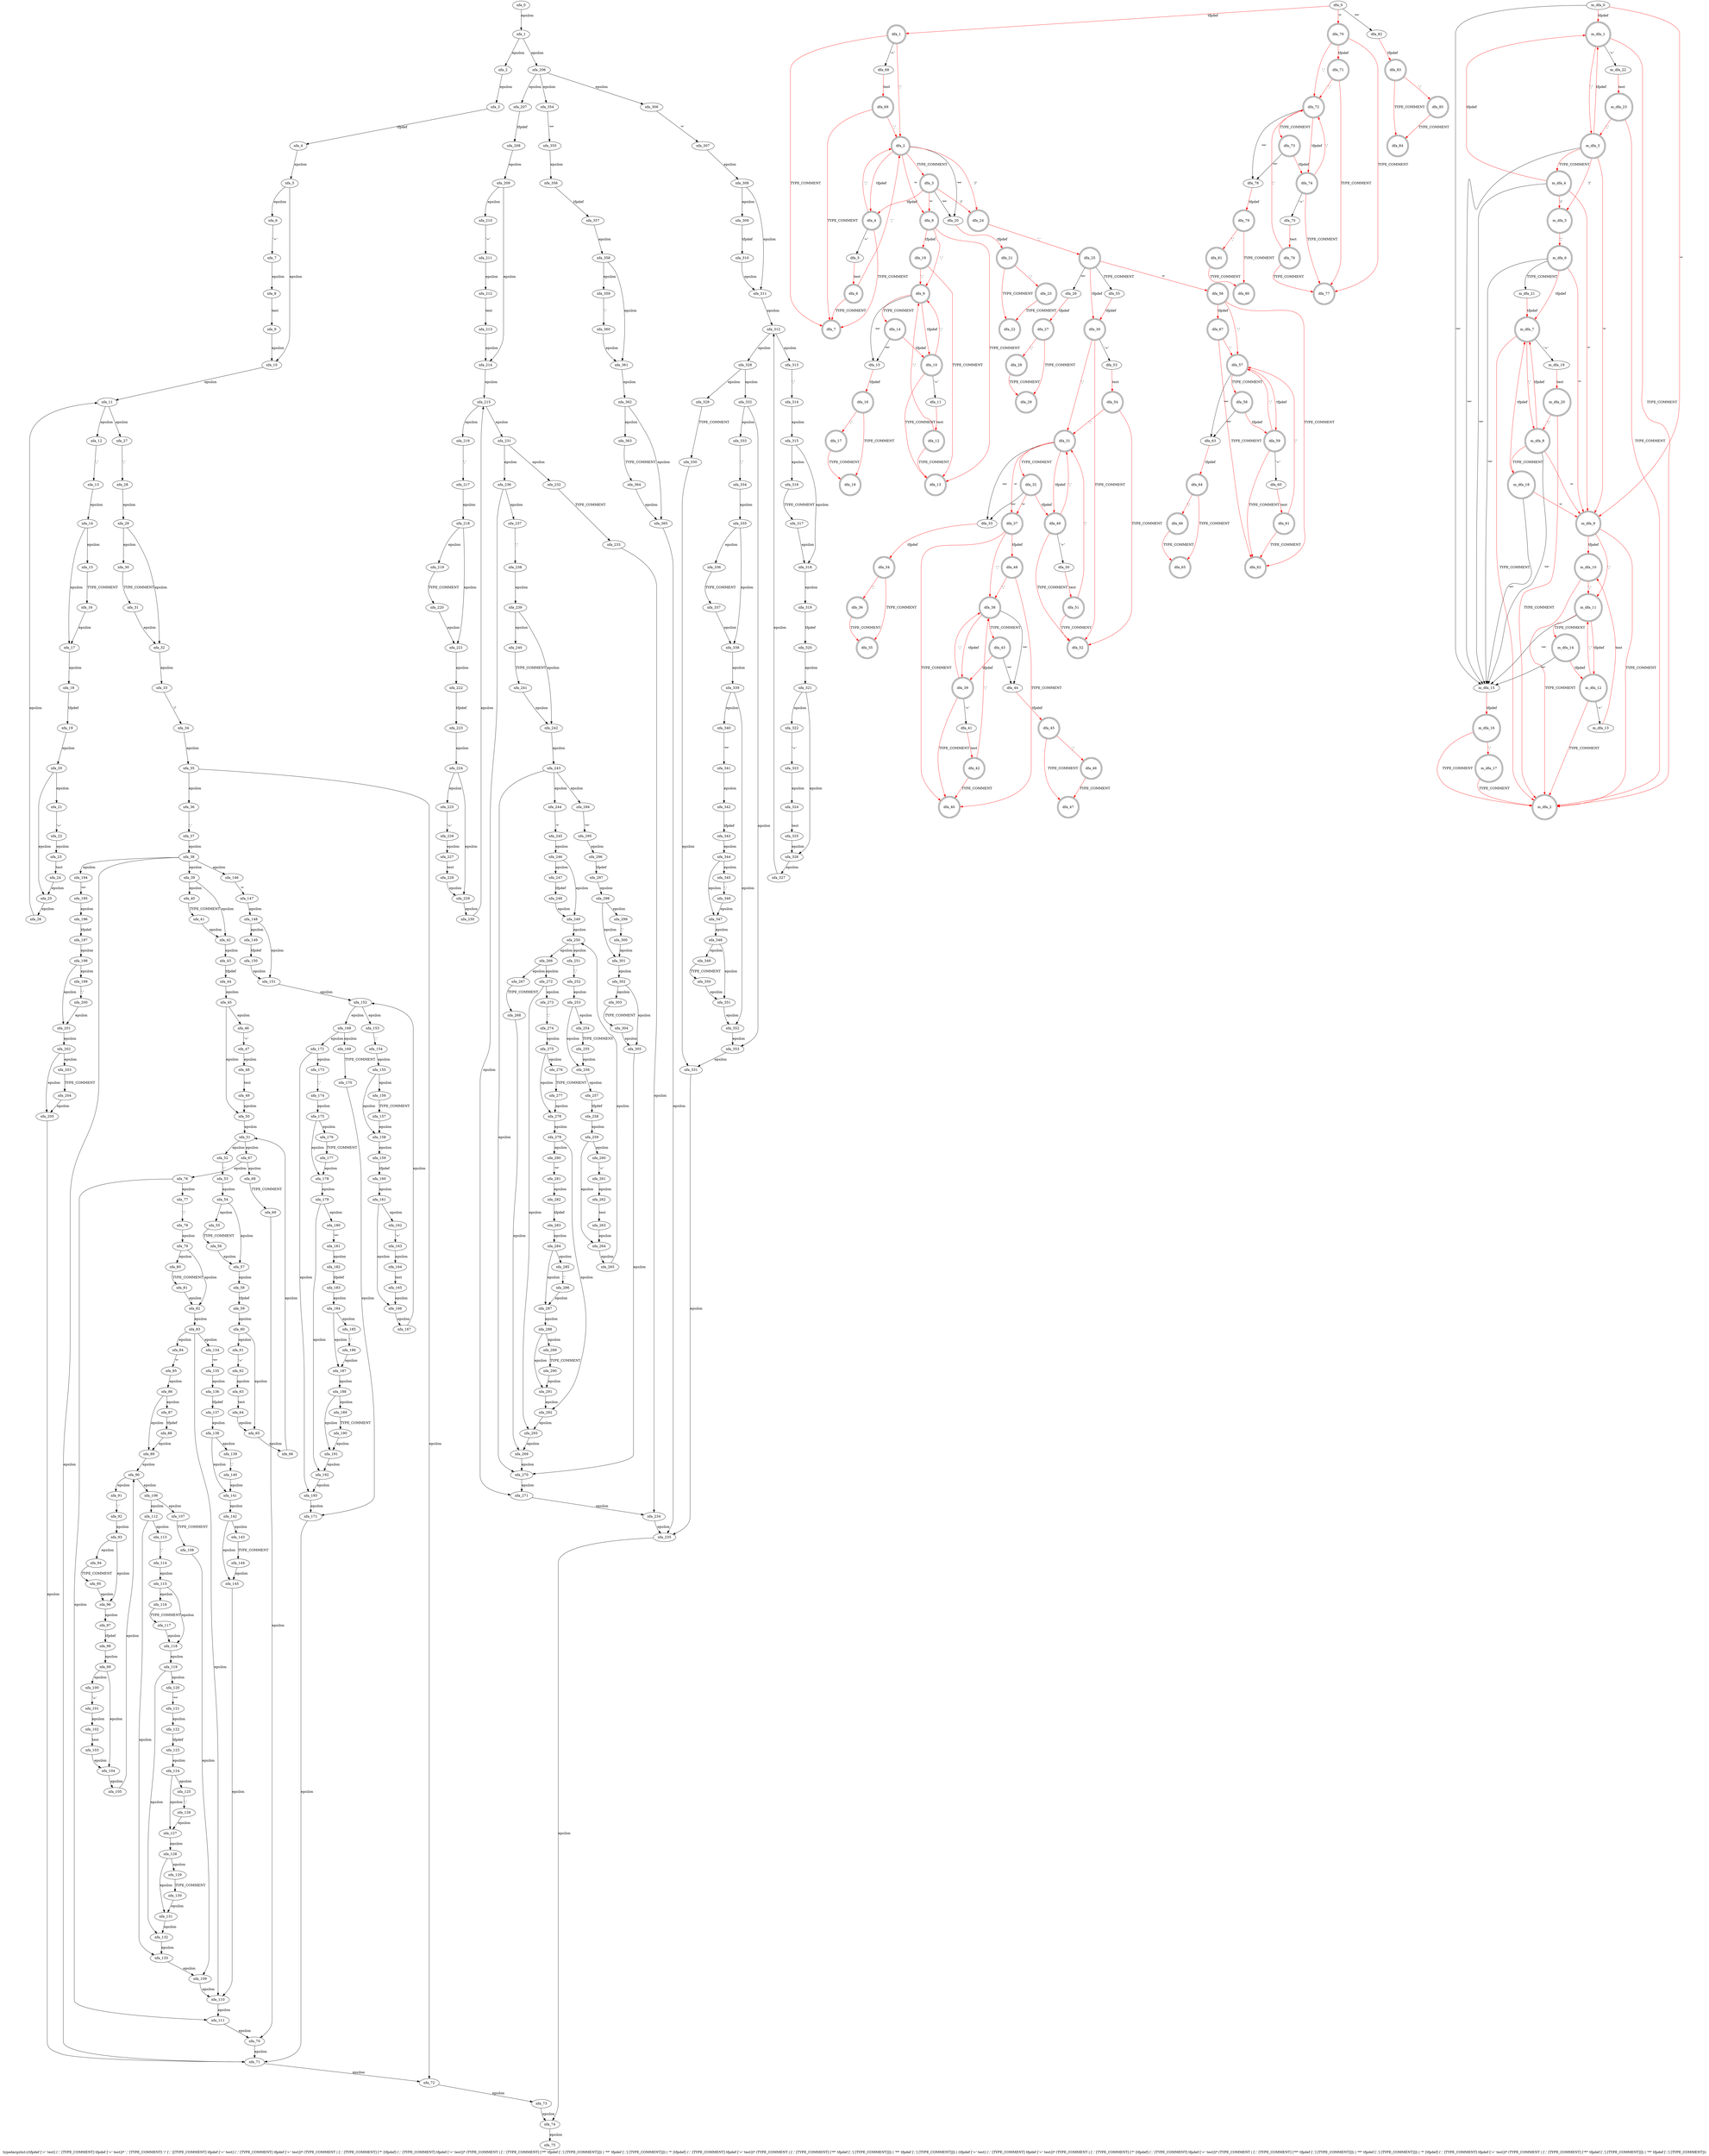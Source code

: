 digraph typedargslist {
 graph[label="typedargslist:((tfpdef ['=' test] (',' [TYPE_COMMENT] tfpdef ['=' test])* ',' [TYPE_COMMENT] '/' [',' [[TYPE_COMMENT] tfpdef ['=' test] (',' [TYPE_COMMENT] tfpdef ['=' test])* (TYPE_COMMENT | [',' [TYPE_COMMENT] ['*' [tfpdef] (',' [TYPE_COMMENT] tfpdef ['=' test])* (TYPE_COMMENT | [',' [TYPE_COMMENT] ['**' tfpdef [','] [TYPE_COMMENT]]]) | '**' tfpdef [','] [TYPE_COMMENT]]]) | '*' [tfpdef] (',' [TYPE_COMMENT] tfpdef ['=' test])* (TYPE_COMMENT | [',' [TYPE_COMMENT] ['**' tfpdef [','] [TYPE_COMMENT]]]) | '**' tfpdef [','] [TYPE_COMMENT]]]) | (tfpdef ['=' test] (',' [TYPE_COMMENT] tfpdef ['=' test])* (TYPE_COMMENT | [',' [TYPE_COMMENT] ['*' [tfpdef] (',' [TYPE_COMMENT] tfpdef ['=' test])* (TYPE_COMMENT | [',' [TYPE_COMMENT] ['**' tfpdef [','] [TYPE_COMMENT]]]) | '**' tfpdef [','] [TYPE_COMMENT]]]) | '*' [tfpdef] (',' [TYPE_COMMENT] tfpdef ['=' test])* (TYPE_COMMENT | [',' [TYPE_COMMENT] ['**' tfpdef [','] [TYPE_COMMENT]]]) | '**' tfpdef [','] [TYPE_COMMENT]))"]
 subgraph typedargslist_nfa {
  nfa_0->nfa_1[label="epsilon"]
  nfa_1->nfa_2[label="epsilon"]
  nfa_2->nfa_3[label="epsilon"]
  nfa_3->nfa_4[label="tfpdef"]
  nfa_4->nfa_5[label="epsilon"]
  nfa_5->nfa_6[label="epsilon"]
  nfa_6->nfa_7[label="'='"]
  nfa_7->nfa_8[label="epsilon"]
  nfa_8->nfa_9[label="test"]
  nfa_9->nfa_10[label="epsilon"]
  nfa_10->nfa_11[label="epsilon"]
  nfa_11->nfa_12[label="epsilon"]
  nfa_12->nfa_13[label="','"]
  nfa_13->nfa_14[label="epsilon"]
  nfa_14->nfa_15[label="epsilon"]
  nfa_15->nfa_16[label="TYPE_COMMENT"]
  nfa_16->nfa_17[label="epsilon"]
  nfa_17->nfa_18[label="epsilon"]
  nfa_18->nfa_19[label="tfpdef"]
  nfa_19->nfa_20[label="epsilon"]
  nfa_20->nfa_21[label="epsilon"]
  nfa_21->nfa_22[label="'='"]
  nfa_22->nfa_23[label="epsilon"]
  nfa_23->nfa_24[label="test"]
  nfa_24->nfa_25[label="epsilon"]
  nfa_25->nfa_26[label="epsilon"]
  nfa_26->nfa_11[label="epsilon"]
  nfa_20->nfa_25[label="epsilon"]
  nfa_14->nfa_17[label="epsilon"]
  nfa_11->nfa_27[label="epsilon"]
  nfa_27->nfa_28[label="','"]
  nfa_28->nfa_29[label="epsilon"]
  nfa_29->nfa_30[label="epsilon"]
  nfa_30->nfa_31[label="TYPE_COMMENT"]
  nfa_31->nfa_32[label="epsilon"]
  nfa_32->nfa_33[label="epsilon"]
  nfa_33->nfa_34[label="'/'"]
  nfa_34->nfa_35[label="epsilon"]
  nfa_35->nfa_36[label="epsilon"]
  nfa_36->nfa_37[label="','"]
  nfa_37->nfa_38[label="epsilon"]
  nfa_38->nfa_39[label="epsilon"]
  nfa_39->nfa_40[label="epsilon"]
  nfa_40->nfa_41[label="TYPE_COMMENT"]
  nfa_41->nfa_42[label="epsilon"]
  nfa_42->nfa_43[label="epsilon"]
  nfa_43->nfa_44[label="tfpdef"]
  nfa_44->nfa_45[label="epsilon"]
  nfa_45->nfa_46[label="epsilon"]
  nfa_46->nfa_47[label="'='"]
  nfa_47->nfa_48[label="epsilon"]
  nfa_48->nfa_49[label="test"]
  nfa_49->nfa_50[label="epsilon"]
  nfa_50->nfa_51[label="epsilon"]
  nfa_51->nfa_52[label="epsilon"]
  nfa_52->nfa_53[label="','"]
  nfa_53->nfa_54[label="epsilon"]
  nfa_54->nfa_55[label="epsilon"]
  nfa_55->nfa_56[label="TYPE_COMMENT"]
  nfa_56->nfa_57[label="epsilon"]
  nfa_57->nfa_58[label="epsilon"]
  nfa_58->nfa_59[label="tfpdef"]
  nfa_59->nfa_60[label="epsilon"]
  nfa_60->nfa_61[label="epsilon"]
  nfa_61->nfa_62[label="'='"]
  nfa_62->nfa_63[label="epsilon"]
  nfa_63->nfa_64[label="test"]
  nfa_64->nfa_65[label="epsilon"]
  nfa_65->nfa_66[label="epsilon"]
  nfa_66->nfa_51[label="epsilon"]
  nfa_60->nfa_65[label="epsilon"]
  nfa_54->nfa_57[label="epsilon"]
  nfa_51->nfa_67[label="epsilon"]
  nfa_67->nfa_68[label="epsilon"]
  nfa_68->nfa_69[label="TYPE_COMMENT"]
  nfa_69->nfa_70[label="epsilon"]
  nfa_70->nfa_71[label="epsilon"]
  nfa_71->nfa_72[label="epsilon"]
  nfa_72->nfa_73[label="epsilon"]
  nfa_73->nfa_74[label="epsilon"]
  nfa_74->nfa_75[label="epsilon"]
  nfa_67->nfa_76[label="epsilon"]
  nfa_76->nfa_77[label="epsilon"]
  nfa_77->nfa_78[label="','"]
  nfa_78->nfa_79[label="epsilon"]
  nfa_79->nfa_80[label="epsilon"]
  nfa_80->nfa_81[label="TYPE_COMMENT"]
  nfa_81->nfa_82[label="epsilon"]
  nfa_82->nfa_83[label="epsilon"]
  nfa_83->nfa_84[label="epsilon"]
  nfa_84->nfa_85[label="'*'"]
  nfa_85->nfa_86[label="epsilon"]
  nfa_86->nfa_87[label="epsilon"]
  nfa_87->nfa_88[label="tfpdef"]
  nfa_88->nfa_89[label="epsilon"]
  nfa_89->nfa_90[label="epsilon"]
  nfa_90->nfa_91[label="epsilon"]
  nfa_91->nfa_92[label="','"]
  nfa_92->nfa_93[label="epsilon"]
  nfa_93->nfa_94[label="epsilon"]
  nfa_94->nfa_95[label="TYPE_COMMENT"]
  nfa_95->nfa_96[label="epsilon"]
  nfa_96->nfa_97[label="epsilon"]
  nfa_97->nfa_98[label="tfpdef"]
  nfa_98->nfa_99[label="epsilon"]
  nfa_99->nfa_100[label="epsilon"]
  nfa_100->nfa_101[label="'='"]
  nfa_101->nfa_102[label="epsilon"]
  nfa_102->nfa_103[label="test"]
  nfa_103->nfa_104[label="epsilon"]
  nfa_104->nfa_105[label="epsilon"]
  nfa_105->nfa_90[label="epsilon"]
  nfa_99->nfa_104[label="epsilon"]
  nfa_93->nfa_96[label="epsilon"]
  nfa_90->nfa_106[label="epsilon"]
  nfa_106->nfa_107[label="epsilon"]
  nfa_107->nfa_108[label="TYPE_COMMENT"]
  nfa_108->nfa_109[label="epsilon"]
  nfa_109->nfa_110[label="epsilon"]
  nfa_110->nfa_111[label="epsilon"]
  nfa_111->nfa_70[label="epsilon"]
  nfa_106->nfa_112[label="epsilon"]
  nfa_112->nfa_113[label="epsilon"]
  nfa_113->nfa_114[label="','"]
  nfa_114->nfa_115[label="epsilon"]
  nfa_115->nfa_116[label="epsilon"]
  nfa_116->nfa_117[label="TYPE_COMMENT"]
  nfa_117->nfa_118[label="epsilon"]
  nfa_118->nfa_119[label="epsilon"]
  nfa_119->nfa_120[label="epsilon"]
  nfa_120->nfa_121[label="'**'"]
  nfa_121->nfa_122[label="epsilon"]
  nfa_122->nfa_123[label="tfpdef"]
  nfa_123->nfa_124[label="epsilon"]
  nfa_124->nfa_125[label="epsilon"]
  nfa_125->nfa_126[label="','"]
  nfa_126->nfa_127[label="epsilon"]
  nfa_127->nfa_128[label="epsilon"]
  nfa_128->nfa_129[label="epsilon"]
  nfa_129->nfa_130[label="TYPE_COMMENT"]
  nfa_130->nfa_131[label="epsilon"]
  nfa_131->nfa_132[label="epsilon"]
  nfa_132->nfa_133[label="epsilon"]
  nfa_133->nfa_109[label="epsilon"]
  nfa_128->nfa_131[label="epsilon"]
  nfa_124->nfa_127[label="epsilon"]
  nfa_119->nfa_132[label="epsilon"]
  nfa_115->nfa_118[label="epsilon"]
  nfa_112->nfa_133[label="epsilon"]
  nfa_86->nfa_89[label="epsilon"]
  nfa_83->nfa_134[label="epsilon"]
  nfa_134->nfa_135[label="'**'"]
  nfa_135->nfa_136[label="epsilon"]
  nfa_136->nfa_137[label="tfpdef"]
  nfa_137->nfa_138[label="epsilon"]
  nfa_138->nfa_139[label="epsilon"]
  nfa_139->nfa_140[label="','"]
  nfa_140->nfa_141[label="epsilon"]
  nfa_141->nfa_142[label="epsilon"]
  nfa_142->nfa_143[label="epsilon"]
  nfa_143->nfa_144[label="TYPE_COMMENT"]
  nfa_144->nfa_145[label="epsilon"]
  nfa_145->nfa_110[label="epsilon"]
  nfa_142->nfa_145[label="epsilon"]
  nfa_138->nfa_141[label="epsilon"]
  nfa_83->nfa_110[label="epsilon"]
  nfa_79->nfa_82[label="epsilon"]
  nfa_76->nfa_111[label="epsilon"]
  nfa_45->nfa_50[label="epsilon"]
  nfa_39->nfa_42[label="epsilon"]
  nfa_38->nfa_146[label="epsilon"]
  nfa_146->nfa_147[label="'*'"]
  nfa_147->nfa_148[label="epsilon"]
  nfa_148->nfa_149[label="epsilon"]
  nfa_149->nfa_150[label="tfpdef"]
  nfa_150->nfa_151[label="epsilon"]
  nfa_151->nfa_152[label="epsilon"]
  nfa_152->nfa_153[label="epsilon"]
  nfa_153->nfa_154[label="','"]
  nfa_154->nfa_155[label="epsilon"]
  nfa_155->nfa_156[label="epsilon"]
  nfa_156->nfa_157[label="TYPE_COMMENT"]
  nfa_157->nfa_158[label="epsilon"]
  nfa_158->nfa_159[label="epsilon"]
  nfa_159->nfa_160[label="tfpdef"]
  nfa_160->nfa_161[label="epsilon"]
  nfa_161->nfa_162[label="epsilon"]
  nfa_162->nfa_163[label="'='"]
  nfa_163->nfa_164[label="epsilon"]
  nfa_164->nfa_165[label="test"]
  nfa_165->nfa_166[label="epsilon"]
  nfa_166->nfa_167[label="epsilon"]
  nfa_167->nfa_152[label="epsilon"]
  nfa_161->nfa_166[label="epsilon"]
  nfa_155->nfa_158[label="epsilon"]
  nfa_152->nfa_168[label="epsilon"]
  nfa_168->nfa_169[label="epsilon"]
  nfa_169->nfa_170[label="TYPE_COMMENT"]
  nfa_170->nfa_171[label="epsilon"]
  nfa_171->nfa_71[label="epsilon"]
  nfa_168->nfa_172[label="epsilon"]
  nfa_172->nfa_173[label="epsilon"]
  nfa_173->nfa_174[label="','"]
  nfa_174->nfa_175[label="epsilon"]
  nfa_175->nfa_176[label="epsilon"]
  nfa_176->nfa_177[label="TYPE_COMMENT"]
  nfa_177->nfa_178[label="epsilon"]
  nfa_178->nfa_179[label="epsilon"]
  nfa_179->nfa_180[label="epsilon"]
  nfa_180->nfa_181[label="'**'"]
  nfa_181->nfa_182[label="epsilon"]
  nfa_182->nfa_183[label="tfpdef"]
  nfa_183->nfa_184[label="epsilon"]
  nfa_184->nfa_185[label="epsilon"]
  nfa_185->nfa_186[label="','"]
  nfa_186->nfa_187[label="epsilon"]
  nfa_187->nfa_188[label="epsilon"]
  nfa_188->nfa_189[label="epsilon"]
  nfa_189->nfa_190[label="TYPE_COMMENT"]
  nfa_190->nfa_191[label="epsilon"]
  nfa_191->nfa_192[label="epsilon"]
  nfa_192->nfa_193[label="epsilon"]
  nfa_193->nfa_171[label="epsilon"]
  nfa_188->nfa_191[label="epsilon"]
  nfa_184->nfa_187[label="epsilon"]
  nfa_179->nfa_192[label="epsilon"]
  nfa_175->nfa_178[label="epsilon"]
  nfa_172->nfa_193[label="epsilon"]
  nfa_148->nfa_151[label="epsilon"]
  nfa_38->nfa_194[label="epsilon"]
  nfa_194->nfa_195[label="'**'"]
  nfa_195->nfa_196[label="epsilon"]
  nfa_196->nfa_197[label="tfpdef"]
  nfa_197->nfa_198[label="epsilon"]
  nfa_198->nfa_199[label="epsilon"]
  nfa_199->nfa_200[label="','"]
  nfa_200->nfa_201[label="epsilon"]
  nfa_201->nfa_202[label="epsilon"]
  nfa_202->nfa_203[label="epsilon"]
  nfa_203->nfa_204[label="TYPE_COMMENT"]
  nfa_204->nfa_205[label="epsilon"]
  nfa_205->nfa_71[label="epsilon"]
  nfa_202->nfa_205[label="epsilon"]
  nfa_198->nfa_201[label="epsilon"]
  nfa_38->nfa_71[label="epsilon"]
  nfa_35->nfa_72[label="epsilon"]
  nfa_29->nfa_32[label="epsilon"]
  nfa_5->nfa_10[label="epsilon"]
  nfa_1->nfa_206[label="epsilon"]
  nfa_206->nfa_207[label="epsilon"]
  nfa_207->nfa_208[label="tfpdef"]
  nfa_208->nfa_209[label="epsilon"]
  nfa_209->nfa_210[label="epsilon"]
  nfa_210->nfa_211[label="'='"]
  nfa_211->nfa_212[label="epsilon"]
  nfa_212->nfa_213[label="test"]
  nfa_213->nfa_214[label="epsilon"]
  nfa_214->nfa_215[label="epsilon"]
  nfa_215->nfa_216[label="epsilon"]
  nfa_216->nfa_217[label="','"]
  nfa_217->nfa_218[label="epsilon"]
  nfa_218->nfa_219[label="epsilon"]
  nfa_219->nfa_220[label="TYPE_COMMENT"]
  nfa_220->nfa_221[label="epsilon"]
  nfa_221->nfa_222[label="epsilon"]
  nfa_222->nfa_223[label="tfpdef"]
  nfa_223->nfa_224[label="epsilon"]
  nfa_224->nfa_225[label="epsilon"]
  nfa_225->nfa_226[label="'='"]
  nfa_226->nfa_227[label="epsilon"]
  nfa_227->nfa_228[label="test"]
  nfa_228->nfa_229[label="epsilon"]
  nfa_229->nfa_230[label="epsilon"]
  nfa_230->nfa_215[label="epsilon"]
  nfa_224->nfa_229[label="epsilon"]
  nfa_218->nfa_221[label="epsilon"]
  nfa_215->nfa_231[label="epsilon"]
  nfa_231->nfa_232[label="epsilon"]
  nfa_232->nfa_233[label="TYPE_COMMENT"]
  nfa_233->nfa_234[label="epsilon"]
  nfa_234->nfa_235[label="epsilon"]
  nfa_235->nfa_74[label="epsilon"]
  nfa_231->nfa_236[label="epsilon"]
  nfa_236->nfa_237[label="epsilon"]
  nfa_237->nfa_238[label="','"]
  nfa_238->nfa_239[label="epsilon"]
  nfa_239->nfa_240[label="epsilon"]
  nfa_240->nfa_241[label="TYPE_COMMENT"]
  nfa_241->nfa_242[label="epsilon"]
  nfa_242->nfa_243[label="epsilon"]
  nfa_243->nfa_244[label="epsilon"]
  nfa_244->nfa_245[label="'*'"]
  nfa_245->nfa_246[label="epsilon"]
  nfa_246->nfa_247[label="epsilon"]
  nfa_247->nfa_248[label="tfpdef"]
  nfa_248->nfa_249[label="epsilon"]
  nfa_249->nfa_250[label="epsilon"]
  nfa_250->nfa_251[label="epsilon"]
  nfa_251->nfa_252[label="','"]
  nfa_252->nfa_253[label="epsilon"]
  nfa_253->nfa_254[label="epsilon"]
  nfa_254->nfa_255[label="TYPE_COMMENT"]
  nfa_255->nfa_256[label="epsilon"]
  nfa_256->nfa_257[label="epsilon"]
  nfa_257->nfa_258[label="tfpdef"]
  nfa_258->nfa_259[label="epsilon"]
  nfa_259->nfa_260[label="epsilon"]
  nfa_260->nfa_261[label="'='"]
  nfa_261->nfa_262[label="epsilon"]
  nfa_262->nfa_263[label="test"]
  nfa_263->nfa_264[label="epsilon"]
  nfa_264->nfa_265[label="epsilon"]
  nfa_265->nfa_250[label="epsilon"]
  nfa_259->nfa_264[label="epsilon"]
  nfa_253->nfa_256[label="epsilon"]
  nfa_250->nfa_266[label="epsilon"]
  nfa_266->nfa_267[label="epsilon"]
  nfa_267->nfa_268[label="TYPE_COMMENT"]
  nfa_268->nfa_269[label="epsilon"]
  nfa_269->nfa_270[label="epsilon"]
  nfa_270->nfa_271[label="epsilon"]
  nfa_271->nfa_234[label="epsilon"]
  nfa_266->nfa_272[label="epsilon"]
  nfa_272->nfa_273[label="epsilon"]
  nfa_273->nfa_274[label="','"]
  nfa_274->nfa_275[label="epsilon"]
  nfa_275->nfa_276[label="epsilon"]
  nfa_276->nfa_277[label="TYPE_COMMENT"]
  nfa_277->nfa_278[label="epsilon"]
  nfa_278->nfa_279[label="epsilon"]
  nfa_279->nfa_280[label="epsilon"]
  nfa_280->nfa_281[label="'**'"]
  nfa_281->nfa_282[label="epsilon"]
  nfa_282->nfa_283[label="tfpdef"]
  nfa_283->nfa_284[label="epsilon"]
  nfa_284->nfa_285[label="epsilon"]
  nfa_285->nfa_286[label="','"]
  nfa_286->nfa_287[label="epsilon"]
  nfa_287->nfa_288[label="epsilon"]
  nfa_288->nfa_289[label="epsilon"]
  nfa_289->nfa_290[label="TYPE_COMMENT"]
  nfa_290->nfa_291[label="epsilon"]
  nfa_291->nfa_292[label="epsilon"]
  nfa_292->nfa_293[label="epsilon"]
  nfa_293->nfa_269[label="epsilon"]
  nfa_288->nfa_291[label="epsilon"]
  nfa_284->nfa_287[label="epsilon"]
  nfa_279->nfa_292[label="epsilon"]
  nfa_275->nfa_278[label="epsilon"]
  nfa_272->nfa_293[label="epsilon"]
  nfa_246->nfa_249[label="epsilon"]
  nfa_243->nfa_294[label="epsilon"]
  nfa_294->nfa_295[label="'**'"]
  nfa_295->nfa_296[label="epsilon"]
  nfa_296->nfa_297[label="tfpdef"]
  nfa_297->nfa_298[label="epsilon"]
  nfa_298->nfa_299[label="epsilon"]
  nfa_299->nfa_300[label="','"]
  nfa_300->nfa_301[label="epsilon"]
  nfa_301->nfa_302[label="epsilon"]
  nfa_302->nfa_303[label="epsilon"]
  nfa_303->nfa_304[label="TYPE_COMMENT"]
  nfa_304->nfa_305[label="epsilon"]
  nfa_305->nfa_270[label="epsilon"]
  nfa_302->nfa_305[label="epsilon"]
  nfa_298->nfa_301[label="epsilon"]
  nfa_243->nfa_270[label="epsilon"]
  nfa_239->nfa_242[label="epsilon"]
  nfa_236->nfa_271[label="epsilon"]
  nfa_209->nfa_214[label="epsilon"]
  nfa_206->nfa_306[label="epsilon"]
  nfa_306->nfa_307[label="'*'"]
  nfa_307->nfa_308[label="epsilon"]
  nfa_308->nfa_309[label="epsilon"]
  nfa_309->nfa_310[label="tfpdef"]
  nfa_310->nfa_311[label="epsilon"]
  nfa_311->nfa_312[label="epsilon"]
  nfa_312->nfa_313[label="epsilon"]
  nfa_313->nfa_314[label="','"]
  nfa_314->nfa_315[label="epsilon"]
  nfa_315->nfa_316[label="epsilon"]
  nfa_316->nfa_317[label="TYPE_COMMENT"]
  nfa_317->nfa_318[label="epsilon"]
  nfa_318->nfa_319[label="epsilon"]
  nfa_319->nfa_320[label="tfpdef"]
  nfa_320->nfa_321[label="epsilon"]
  nfa_321->nfa_322[label="epsilon"]
  nfa_322->nfa_323[label="'='"]
  nfa_323->nfa_324[label="epsilon"]
  nfa_324->nfa_325[label="test"]
  nfa_325->nfa_326[label="epsilon"]
  nfa_326->nfa_327[label="epsilon"]
  nfa_327->nfa_312[label="epsilon"]
  nfa_321->nfa_326[label="epsilon"]
  nfa_315->nfa_318[label="epsilon"]
  nfa_312->nfa_328[label="epsilon"]
  nfa_328->nfa_329[label="epsilon"]
  nfa_329->nfa_330[label="TYPE_COMMENT"]
  nfa_330->nfa_331[label="epsilon"]
  nfa_331->nfa_235[label="epsilon"]
  nfa_328->nfa_332[label="epsilon"]
  nfa_332->nfa_333[label="epsilon"]
  nfa_333->nfa_334[label="','"]
  nfa_334->nfa_335[label="epsilon"]
  nfa_335->nfa_336[label="epsilon"]
  nfa_336->nfa_337[label="TYPE_COMMENT"]
  nfa_337->nfa_338[label="epsilon"]
  nfa_338->nfa_339[label="epsilon"]
  nfa_339->nfa_340[label="epsilon"]
  nfa_340->nfa_341[label="'**'"]
  nfa_341->nfa_342[label="epsilon"]
  nfa_342->nfa_343[label="tfpdef"]
  nfa_343->nfa_344[label="epsilon"]
  nfa_344->nfa_345[label="epsilon"]
  nfa_345->nfa_346[label="','"]
  nfa_346->nfa_347[label="epsilon"]
  nfa_347->nfa_348[label="epsilon"]
  nfa_348->nfa_349[label="epsilon"]
  nfa_349->nfa_350[label="TYPE_COMMENT"]
  nfa_350->nfa_351[label="epsilon"]
  nfa_351->nfa_352[label="epsilon"]
  nfa_352->nfa_353[label="epsilon"]
  nfa_353->nfa_331[label="epsilon"]
  nfa_348->nfa_351[label="epsilon"]
  nfa_344->nfa_347[label="epsilon"]
  nfa_339->nfa_352[label="epsilon"]
  nfa_335->nfa_338[label="epsilon"]
  nfa_332->nfa_353[label="epsilon"]
  nfa_308->nfa_311[label="epsilon"]
  nfa_206->nfa_354[label="epsilon"]
  nfa_354->nfa_355[label="'**'"]
  nfa_355->nfa_356[label="epsilon"]
  nfa_356->nfa_357[label="tfpdef"]
  nfa_357->nfa_358[label="epsilon"]
  nfa_358->nfa_359[label="epsilon"]
  nfa_359->nfa_360[label="','"]
  nfa_360->nfa_361[label="epsilon"]
  nfa_361->nfa_362[label="epsilon"]
  nfa_362->nfa_363[label="epsilon"]
  nfa_363->nfa_364[label="TYPE_COMMENT"]
  nfa_364->nfa_365[label="epsilon"]
  nfa_365->nfa_235[label="epsilon"]
  nfa_362->nfa_365[label="epsilon"]
  nfa_358->nfa_361[label="epsilon"]
  }
 subgraph typedargslist_dfa {
  dfa_0->dfa_1[label="tfpdef",color=red]
  dfa_1->dfa_2[label="','",color=red]
  dfa_2->dfa_3[label="TYPE_COMMENT",color=red]
  dfa_3->dfa_4[label="tfpdef",color=red]
  dfa_4->dfa_5[label="'='"]
  dfa_5->dfa_6[label="test",color=red]
  dfa_6->dfa_2[label="','",color=red]
  dfa_6->dfa_7[label="TYPE_COMMENT",color=red]
  dfa_4->dfa_2[label="','",color=red]
  dfa_4->dfa_7[label="TYPE_COMMENT",color=red]
  dfa_3->dfa_8[label="'*'",color=red]
  dfa_8->dfa_9[label="','",color=red]
  dfa_9->dfa_10[label="tfpdef",color=red]
  dfa_10->dfa_9[label="','",color=red]
  dfa_10->dfa_11[label="'='"]
  dfa_11->dfa_12[label="test",color=red]
  dfa_12->dfa_9[label="','",color=red]
  dfa_12->dfa_13[label="TYPE_COMMENT",color=red]
  dfa_10->dfa_13[label="TYPE_COMMENT",color=red]
  dfa_9->dfa_14[label="TYPE_COMMENT",color=red]
  dfa_14->dfa_10[label="tfpdef",color=red]
  dfa_14->dfa_15[label="'**'"]
  dfa_15->dfa_16[label="tfpdef",color=red]
  dfa_16->dfa_17[label="','",color=red]
  dfa_17->dfa_18[label="TYPE_COMMENT",color=red]
  dfa_16->dfa_18[label="TYPE_COMMENT",color=red]
  dfa_9->dfa_15[label="'**'"]
  dfa_8->dfa_19[label="tfpdef",color=red]
  dfa_19->dfa_9[label="','",color=red]
  dfa_19->dfa_13[label="TYPE_COMMENT",color=red]
  dfa_8->dfa_13[label="TYPE_COMMENT",color=red]
  dfa_3->dfa_20[label="'**'"]
  dfa_20->dfa_21[label="tfpdef",color=red]
  dfa_21->dfa_22[label="TYPE_COMMENT",color=red]
  dfa_21->dfa_23[label="','",color=red]
  dfa_23->dfa_22[label="TYPE_COMMENT",color=red]
  dfa_3->dfa_24[label="'/'",color=red]
  dfa_24->dfa_25[label="','",color=red]
  dfa_25->dfa_26[label="'**'"]
  dfa_26->dfa_27[label="tfpdef",color=red]
  dfa_27->dfa_28[label="','",color=red]
  dfa_28->dfa_29[label="TYPE_COMMENT",color=red]
  dfa_27->dfa_29[label="TYPE_COMMENT",color=red]
  dfa_25->dfa_30[label="tfpdef",color=red]
  dfa_30->dfa_31[label="','",color=red]
  dfa_31->dfa_32[label="TYPE_COMMENT",color=red]
  dfa_32->dfa_33[label="'**'"]
  dfa_33->dfa_34[label="tfpdef",color=red]
  dfa_34->dfa_35[label="TYPE_COMMENT",color=red]
  dfa_34->dfa_36[label="','",color=red]
  dfa_36->dfa_35[label="TYPE_COMMENT",color=red]
  dfa_32->dfa_37[label="'*'",color=red]
  dfa_37->dfa_38[label="','",color=red]
  dfa_38->dfa_39[label="tfpdef",color=red]
  dfa_39->dfa_38[label="','",color=red]
  dfa_39->dfa_40[label="TYPE_COMMENT",color=red]
  dfa_39->dfa_41[label="'='"]
  dfa_41->dfa_42[label="test",color=red]
  dfa_42->dfa_38[label="','",color=red]
  dfa_42->dfa_40[label="TYPE_COMMENT",color=red]
  dfa_38->dfa_43[label="TYPE_COMMENT",color=red]
  dfa_43->dfa_44[label="'**'"]
  dfa_44->dfa_45[label="tfpdef",color=red]
  dfa_45->dfa_46[label="','",color=red]
  dfa_46->dfa_47[label="TYPE_COMMENT",color=red]
  dfa_45->dfa_47[label="TYPE_COMMENT",color=red]
  dfa_43->dfa_39[label="tfpdef",color=red]
  dfa_38->dfa_44[label="'**'"]
  dfa_37->dfa_40[label="TYPE_COMMENT",color=red]
  dfa_37->dfa_48[label="tfpdef",color=red]
  dfa_48->dfa_38[label="','",color=red]
  dfa_48->dfa_40[label="TYPE_COMMENT",color=red]
  dfa_32->dfa_49[label="tfpdef",color=red]
  dfa_49->dfa_31[label="','",color=red]
  dfa_49->dfa_50[label="'='"]
  dfa_50->dfa_51[label="test",color=red]
  dfa_51->dfa_31[label="','",color=red]
  dfa_51->dfa_52[label="TYPE_COMMENT",color=red]
  dfa_49->dfa_52[label="TYPE_COMMENT",color=red]
  dfa_31->dfa_33[label="'**'"]
  dfa_31->dfa_49[label="tfpdef",color=red]
  dfa_31->dfa_37[label="'*'",color=red]
  dfa_30->dfa_53[label="'='"]
  dfa_53->dfa_54[label="test",color=red]
  dfa_54->dfa_31[label="','",color=red]
  dfa_54->dfa_52[label="TYPE_COMMENT",color=red]
  dfa_30->dfa_52[label="TYPE_COMMENT",color=red]
  dfa_25->dfa_55[label="TYPE_COMMENT"]
  dfa_55->dfa_30[label="tfpdef",color=red]
  dfa_25->dfa_56[label="'*'",color=red]
  dfa_56->dfa_57[label="','",color=red]
  dfa_57->dfa_58[label="TYPE_COMMENT",color=red]
  dfa_58->dfa_59[label="tfpdef",color=red]
  dfa_59->dfa_57[label="','",color=red]
  dfa_59->dfa_60[label="'='"]
  dfa_60->dfa_61[label="test",color=red]
  dfa_61->dfa_57[label="','",color=red]
  dfa_61->dfa_62[label="TYPE_COMMENT",color=red]
  dfa_59->dfa_62[label="TYPE_COMMENT",color=red]
  dfa_58->dfa_63[label="'**'"]
  dfa_63->dfa_64[label="tfpdef",color=red]
  dfa_64->dfa_65[label="TYPE_COMMENT",color=red]
  dfa_64->dfa_66[label="','",color=red]
  dfa_66->dfa_65[label="TYPE_COMMENT",color=red]
  dfa_57->dfa_63[label="'**'"]
  dfa_57->dfa_59[label="tfpdef",color=red]
  dfa_56->dfa_62[label="TYPE_COMMENT",color=red]
  dfa_56->dfa_67[label="tfpdef",color=red]
  dfa_67->dfa_57[label="','",color=red]
  dfa_67->dfa_62[label="TYPE_COMMENT",color=red]
  dfa_2->dfa_4[label="tfpdef",color=red]
  dfa_2->dfa_8[label="'*'",color=red]
  dfa_2->dfa_20[label="'**'"]
  dfa_2->dfa_24[label="'/'",color=red]
  dfa_1->dfa_7[label="TYPE_COMMENT",color=red]
  dfa_1->dfa_68[label="'='"]
  dfa_68->dfa_69[label="test",color=red]
  dfa_69->dfa_2[label="','",color=red]
  dfa_69->dfa_7[label="TYPE_COMMENT",color=red]
  dfa_0->dfa_70[label="'*'",color=red]
  dfa_70->dfa_71[label="tfpdef",color=red]
  dfa_71->dfa_72[label="','",color=red]
  dfa_72->dfa_73[label="TYPE_COMMENT",color=red]
  dfa_73->dfa_74[label="tfpdef",color=red]
  dfa_74->dfa_75[label="'='"]
  dfa_75->dfa_76[label="test",color=red]
  dfa_76->dfa_72[label="','",color=red]
  dfa_76->dfa_77[label="TYPE_COMMENT",color=red]
  dfa_74->dfa_72[label="','",color=red]
  dfa_74->dfa_77[label="TYPE_COMMENT",color=red]
  dfa_73->dfa_78[label="'**'"]
  dfa_78->dfa_79[label="tfpdef",color=red]
  dfa_79->dfa_80[label="TYPE_COMMENT",color=red]
  dfa_79->dfa_81[label="','",color=red]
  dfa_81->dfa_80[label="TYPE_COMMENT",color=red]
  dfa_72->dfa_78[label="'**'"]
  dfa_72->dfa_74[label="tfpdef",color=red]
  dfa_71->dfa_77[label="TYPE_COMMENT",color=red]
  dfa_70->dfa_72[label="','",color=red]
  dfa_70->dfa_77[label="TYPE_COMMENT",color=red]
  dfa_0->dfa_82[label="'**'"]
  dfa_82->dfa_83[label="tfpdef",color=red]
  dfa_83->dfa_84[label="TYPE_COMMENT",color=red]
  dfa_83->dfa_85[label="','",color=red]
  dfa_85->dfa_84[label="TYPE_COMMENT",color=red]
  dfa_1[shape=doublecircle]
  dfa_2[shape=doublecircle]
  dfa_3[shape=doublecircle]
  dfa_4[shape=doublecircle]
  dfa_6[shape=doublecircle]
  dfa_7[shape=doublecircle]
  dfa_8[shape=doublecircle]
  dfa_9[shape=doublecircle]
  dfa_10[shape=doublecircle]
  dfa_12[shape=doublecircle]
  dfa_13[shape=doublecircle]
  dfa_14[shape=doublecircle]
  dfa_16[shape=doublecircle]
  dfa_17[shape=doublecircle]
  dfa_18[shape=doublecircle]
  dfa_19[shape=doublecircle]
  dfa_21[shape=doublecircle]
  dfa_22[shape=doublecircle]
  dfa_23[shape=doublecircle]
  dfa_24[shape=doublecircle]
  dfa_25[shape=doublecircle]
  dfa_27[shape=doublecircle]
  dfa_28[shape=doublecircle]
  dfa_29[shape=doublecircle]
  dfa_30[shape=doublecircle]
  dfa_31[shape=doublecircle]
  dfa_32[shape=doublecircle]
  dfa_34[shape=doublecircle]
  dfa_35[shape=doublecircle]
  dfa_36[shape=doublecircle]
  dfa_37[shape=doublecircle]
  dfa_38[shape=doublecircle]
  dfa_39[shape=doublecircle]
  dfa_40[shape=doublecircle]
  dfa_42[shape=doublecircle]
  dfa_43[shape=doublecircle]
  dfa_45[shape=doublecircle]
  dfa_46[shape=doublecircle]
  dfa_47[shape=doublecircle]
  dfa_48[shape=doublecircle]
  dfa_49[shape=doublecircle]
  dfa_51[shape=doublecircle]
  dfa_52[shape=doublecircle]
  dfa_54[shape=doublecircle]
  dfa_56[shape=doublecircle]
  dfa_57[shape=doublecircle]
  dfa_58[shape=doublecircle]
  dfa_59[shape=doublecircle]
  dfa_61[shape=doublecircle]
  dfa_62[shape=doublecircle]
  dfa_64[shape=doublecircle]
  dfa_65[shape=doublecircle]
  dfa_66[shape=doublecircle]
  dfa_67[shape=doublecircle]
  dfa_69[shape=doublecircle]
  dfa_70[shape=doublecircle]
  dfa_71[shape=doublecircle]
  dfa_72[shape=doublecircle]
  dfa_73[shape=doublecircle]
  dfa_74[shape=doublecircle]
  dfa_76[shape=doublecircle]
  dfa_77[shape=doublecircle]
  dfa_79[shape=doublecircle]
  dfa_80[shape=doublecircle]
  dfa_81[shape=doublecircle]
  dfa_83[shape=doublecircle]
  dfa_84[shape=doublecircle]
  dfa_85[shape=doublecircle]
  }
 subgraph typedargslist_m_dfa {
  m_dfa_0->m_dfa_1[label="tfpdef",color=red]
  m_dfa_1->m_dfa_2[label="TYPE_COMMENT",color=red]
  m_dfa_1->m_dfa_3[label="','",color=red]
  m_dfa_3->m_dfa_4[label="TYPE_COMMENT",color=red]
  m_dfa_4->m_dfa_1[label="tfpdef",color=red]
  m_dfa_4->m_dfa_5[label="'/'",color=red]
  m_dfa_5->m_dfa_6[label="','",color=red]
  m_dfa_6->m_dfa_7[label="tfpdef",color=red]
  m_dfa_7->m_dfa_2[label="TYPE_COMMENT",color=red]
  m_dfa_7->m_dfa_8[label="','",color=red]
  m_dfa_8->m_dfa_7[label="tfpdef",color=red]
  m_dfa_8->m_dfa_9[label="'*'",color=red]
  m_dfa_9->m_dfa_10[label="tfpdef",color=red]
  m_dfa_10->m_dfa_2[label="TYPE_COMMENT",color=red]
  m_dfa_10->m_dfa_11[label="','",color=red]
  m_dfa_11->m_dfa_12[label="tfpdef",color=red]
  m_dfa_12->m_dfa_2[label="TYPE_COMMENT",color=red]
  m_dfa_12->m_dfa_11[label="','",color=red]
  m_dfa_12->m_dfa_13[label="'='"]
  m_dfa_13->m_dfa_10[label="test",color=red]
  m_dfa_11->m_dfa_14[label="TYPE_COMMENT",color=red]
  m_dfa_14->m_dfa_12[label="tfpdef",color=red]
  m_dfa_14->m_dfa_15[label="'**'"]
  m_dfa_15->m_dfa_16[label="tfpdef",color=red]
  m_dfa_16->m_dfa_17[label="','",color=red]
  m_dfa_17->m_dfa_2[label="TYPE_COMMENT",color=red]
  m_dfa_16->m_dfa_2[label="TYPE_COMMENT",color=red]
  m_dfa_11->m_dfa_15[label="'**'"]
  m_dfa_9->m_dfa_2[label="TYPE_COMMENT",color=red]
  m_dfa_9->m_dfa_11[label="','",color=red]
  m_dfa_8->m_dfa_18[label="TYPE_COMMENT",color=red]
  m_dfa_18->m_dfa_7[label="tfpdef",color=red]
  m_dfa_18->m_dfa_9[label="'*'",color=red]
  m_dfa_18->m_dfa_15[label="'**'"]
  m_dfa_8->m_dfa_15[label="'**'"]
  m_dfa_7->m_dfa_19[label="'='"]
  m_dfa_19->m_dfa_20[label="test",color=red]
  m_dfa_20->m_dfa_2[label="TYPE_COMMENT",color=red]
  m_dfa_20->m_dfa_8[label="','",color=red]
  m_dfa_6->m_dfa_9[label="'*'",color=red]
  m_dfa_6->m_dfa_15[label="'**'"]
  m_dfa_6->m_dfa_21[label="TYPE_COMMENT"]
  m_dfa_21->m_dfa_7[label="tfpdef",color=red]
  m_dfa_4->m_dfa_9[label="'*'",color=red]
  m_dfa_4->m_dfa_15[label="'**'"]
  m_dfa_3->m_dfa_1[label="tfpdef",color=red]
  m_dfa_3->m_dfa_5[label="'/'",color=red]
  m_dfa_3->m_dfa_9[label="'*'",color=red]
  m_dfa_3->m_dfa_15[label="'**'"]
  m_dfa_1->m_dfa_22[label="'='"]
  m_dfa_22->m_dfa_23[label="test",color=red]
  m_dfa_23->m_dfa_2[label="TYPE_COMMENT",color=red]
  m_dfa_23->m_dfa_3[label="','",color=red]
  m_dfa_0->m_dfa_9[label="'*'",color=red]
  m_dfa_0->m_dfa_15[label="'**'"]
  m_dfa_1[shape=doublecircle]
  m_dfa_2[shape=doublecircle]
  m_dfa_3[shape=doublecircle]
  m_dfa_4[shape=doublecircle]
  m_dfa_5[shape=doublecircle]
  m_dfa_6[shape=doublecircle]
  m_dfa_7[shape=doublecircle]
  m_dfa_8[shape=doublecircle]
  m_dfa_9[shape=doublecircle]
  m_dfa_10[shape=doublecircle]
  m_dfa_11[shape=doublecircle]
  m_dfa_12[shape=doublecircle]
  m_dfa_14[shape=doublecircle]
  m_dfa_16[shape=doublecircle]
  m_dfa_17[shape=doublecircle]
  m_dfa_18[shape=doublecircle]
  m_dfa_20[shape=doublecircle]
  m_dfa_23[shape=doublecircle]
  }
}
